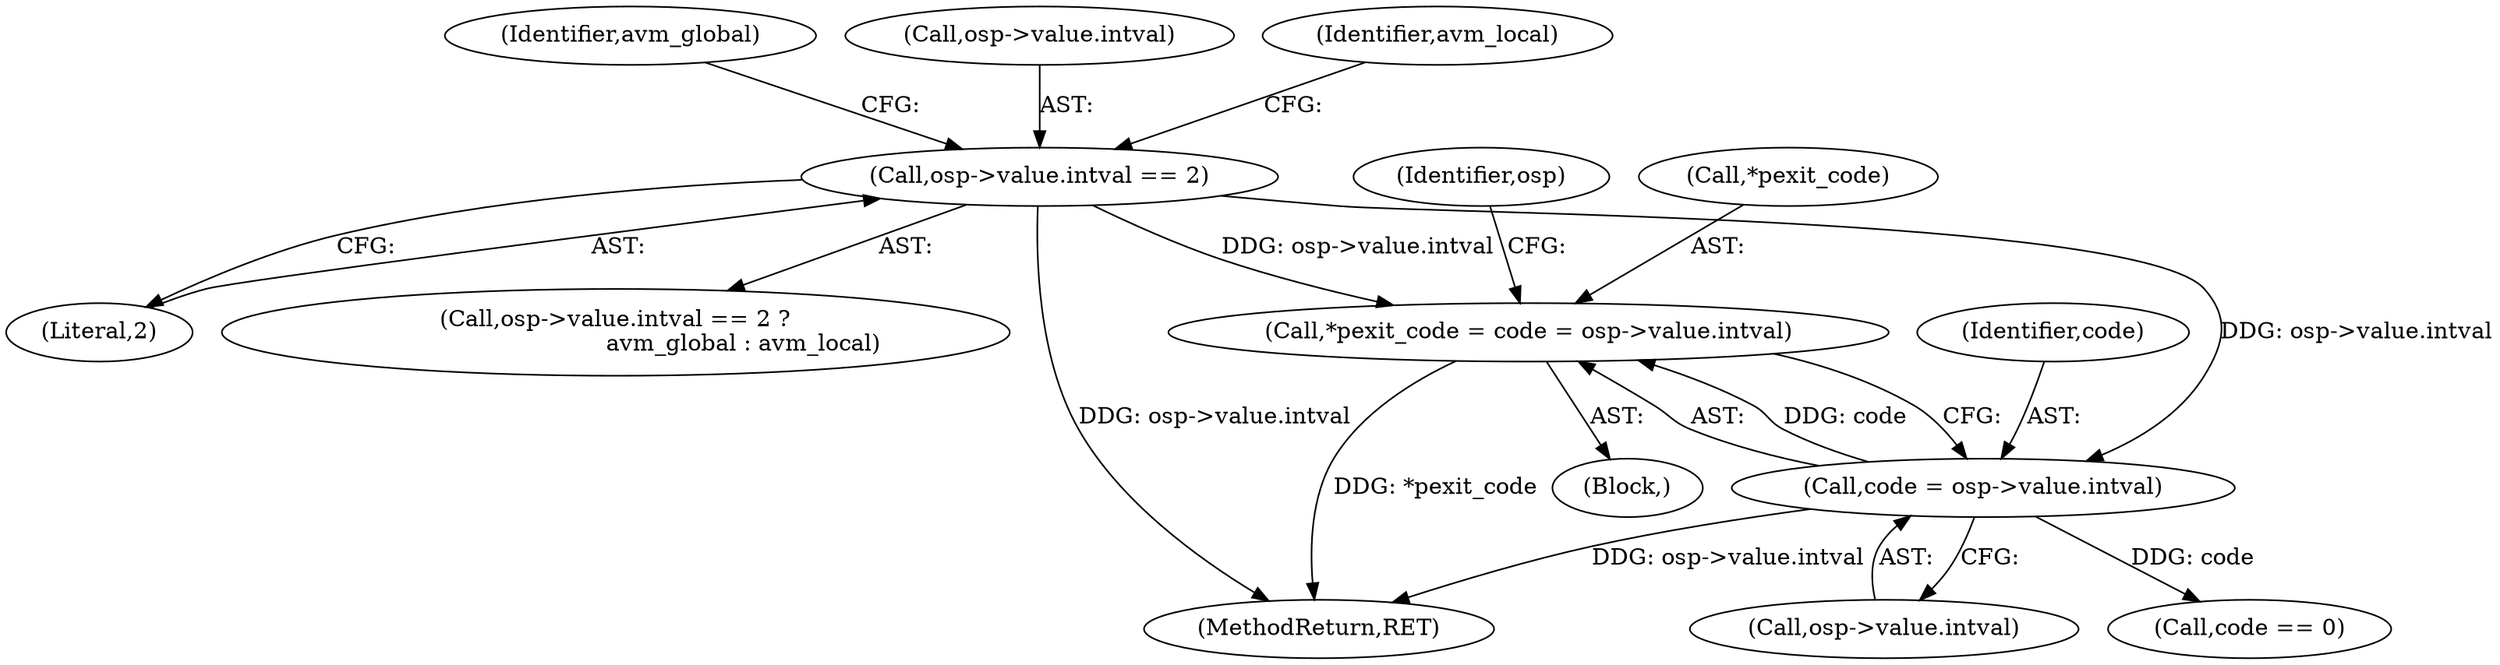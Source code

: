 digraph "0_ghostscript_a6807394bd94b708be24758287b606154daaaed9@pointer" {
"1000292" [label="(Call,*pexit_code = code = osp->value.intval)"];
"1000295" [label="(Call,code = osp->value.intval)"];
"1000344" [label="(Call,osp->value.intval == 2)"];
"1000350" [label="(Literal,2)"];
"1000276" [label="(Block,)"];
"1000307" [label="(Call,code == 0)"];
"1000303" [label="(Identifier,osp)"];
"1000351" [label="(Identifier,avm_global)"];
"1000292" [label="(Call,*pexit_code = code = osp->value.intval)"];
"1000295" [label="(Call,code = osp->value.intval)"];
"1000296" [label="(Identifier,code)"];
"1000345" [label="(Call,osp->value.intval)"];
"1000293" [label="(Call,*pexit_code)"];
"1000352" [label="(Identifier,avm_local)"];
"1000343" [label="(Call,osp->value.intval == 2 ?\n                                   avm_global : avm_local)"];
"1000344" [label="(Call,osp->value.intval == 2)"];
"1000826" [label="(MethodReturn,RET)"];
"1000297" [label="(Call,osp->value.intval)"];
"1000292" -> "1000276"  [label="AST: "];
"1000292" -> "1000295"  [label="CFG: "];
"1000293" -> "1000292"  [label="AST: "];
"1000295" -> "1000292"  [label="AST: "];
"1000303" -> "1000292"  [label="CFG: "];
"1000292" -> "1000826"  [label="DDG: *pexit_code"];
"1000295" -> "1000292"  [label="DDG: code"];
"1000344" -> "1000292"  [label="DDG: osp->value.intval"];
"1000295" -> "1000297"  [label="CFG: "];
"1000296" -> "1000295"  [label="AST: "];
"1000297" -> "1000295"  [label="AST: "];
"1000295" -> "1000826"  [label="DDG: osp->value.intval"];
"1000344" -> "1000295"  [label="DDG: osp->value.intval"];
"1000295" -> "1000307"  [label="DDG: code"];
"1000344" -> "1000343"  [label="AST: "];
"1000344" -> "1000350"  [label="CFG: "];
"1000345" -> "1000344"  [label="AST: "];
"1000350" -> "1000344"  [label="AST: "];
"1000351" -> "1000344"  [label="CFG: "];
"1000352" -> "1000344"  [label="CFG: "];
"1000344" -> "1000826"  [label="DDG: osp->value.intval"];
}
